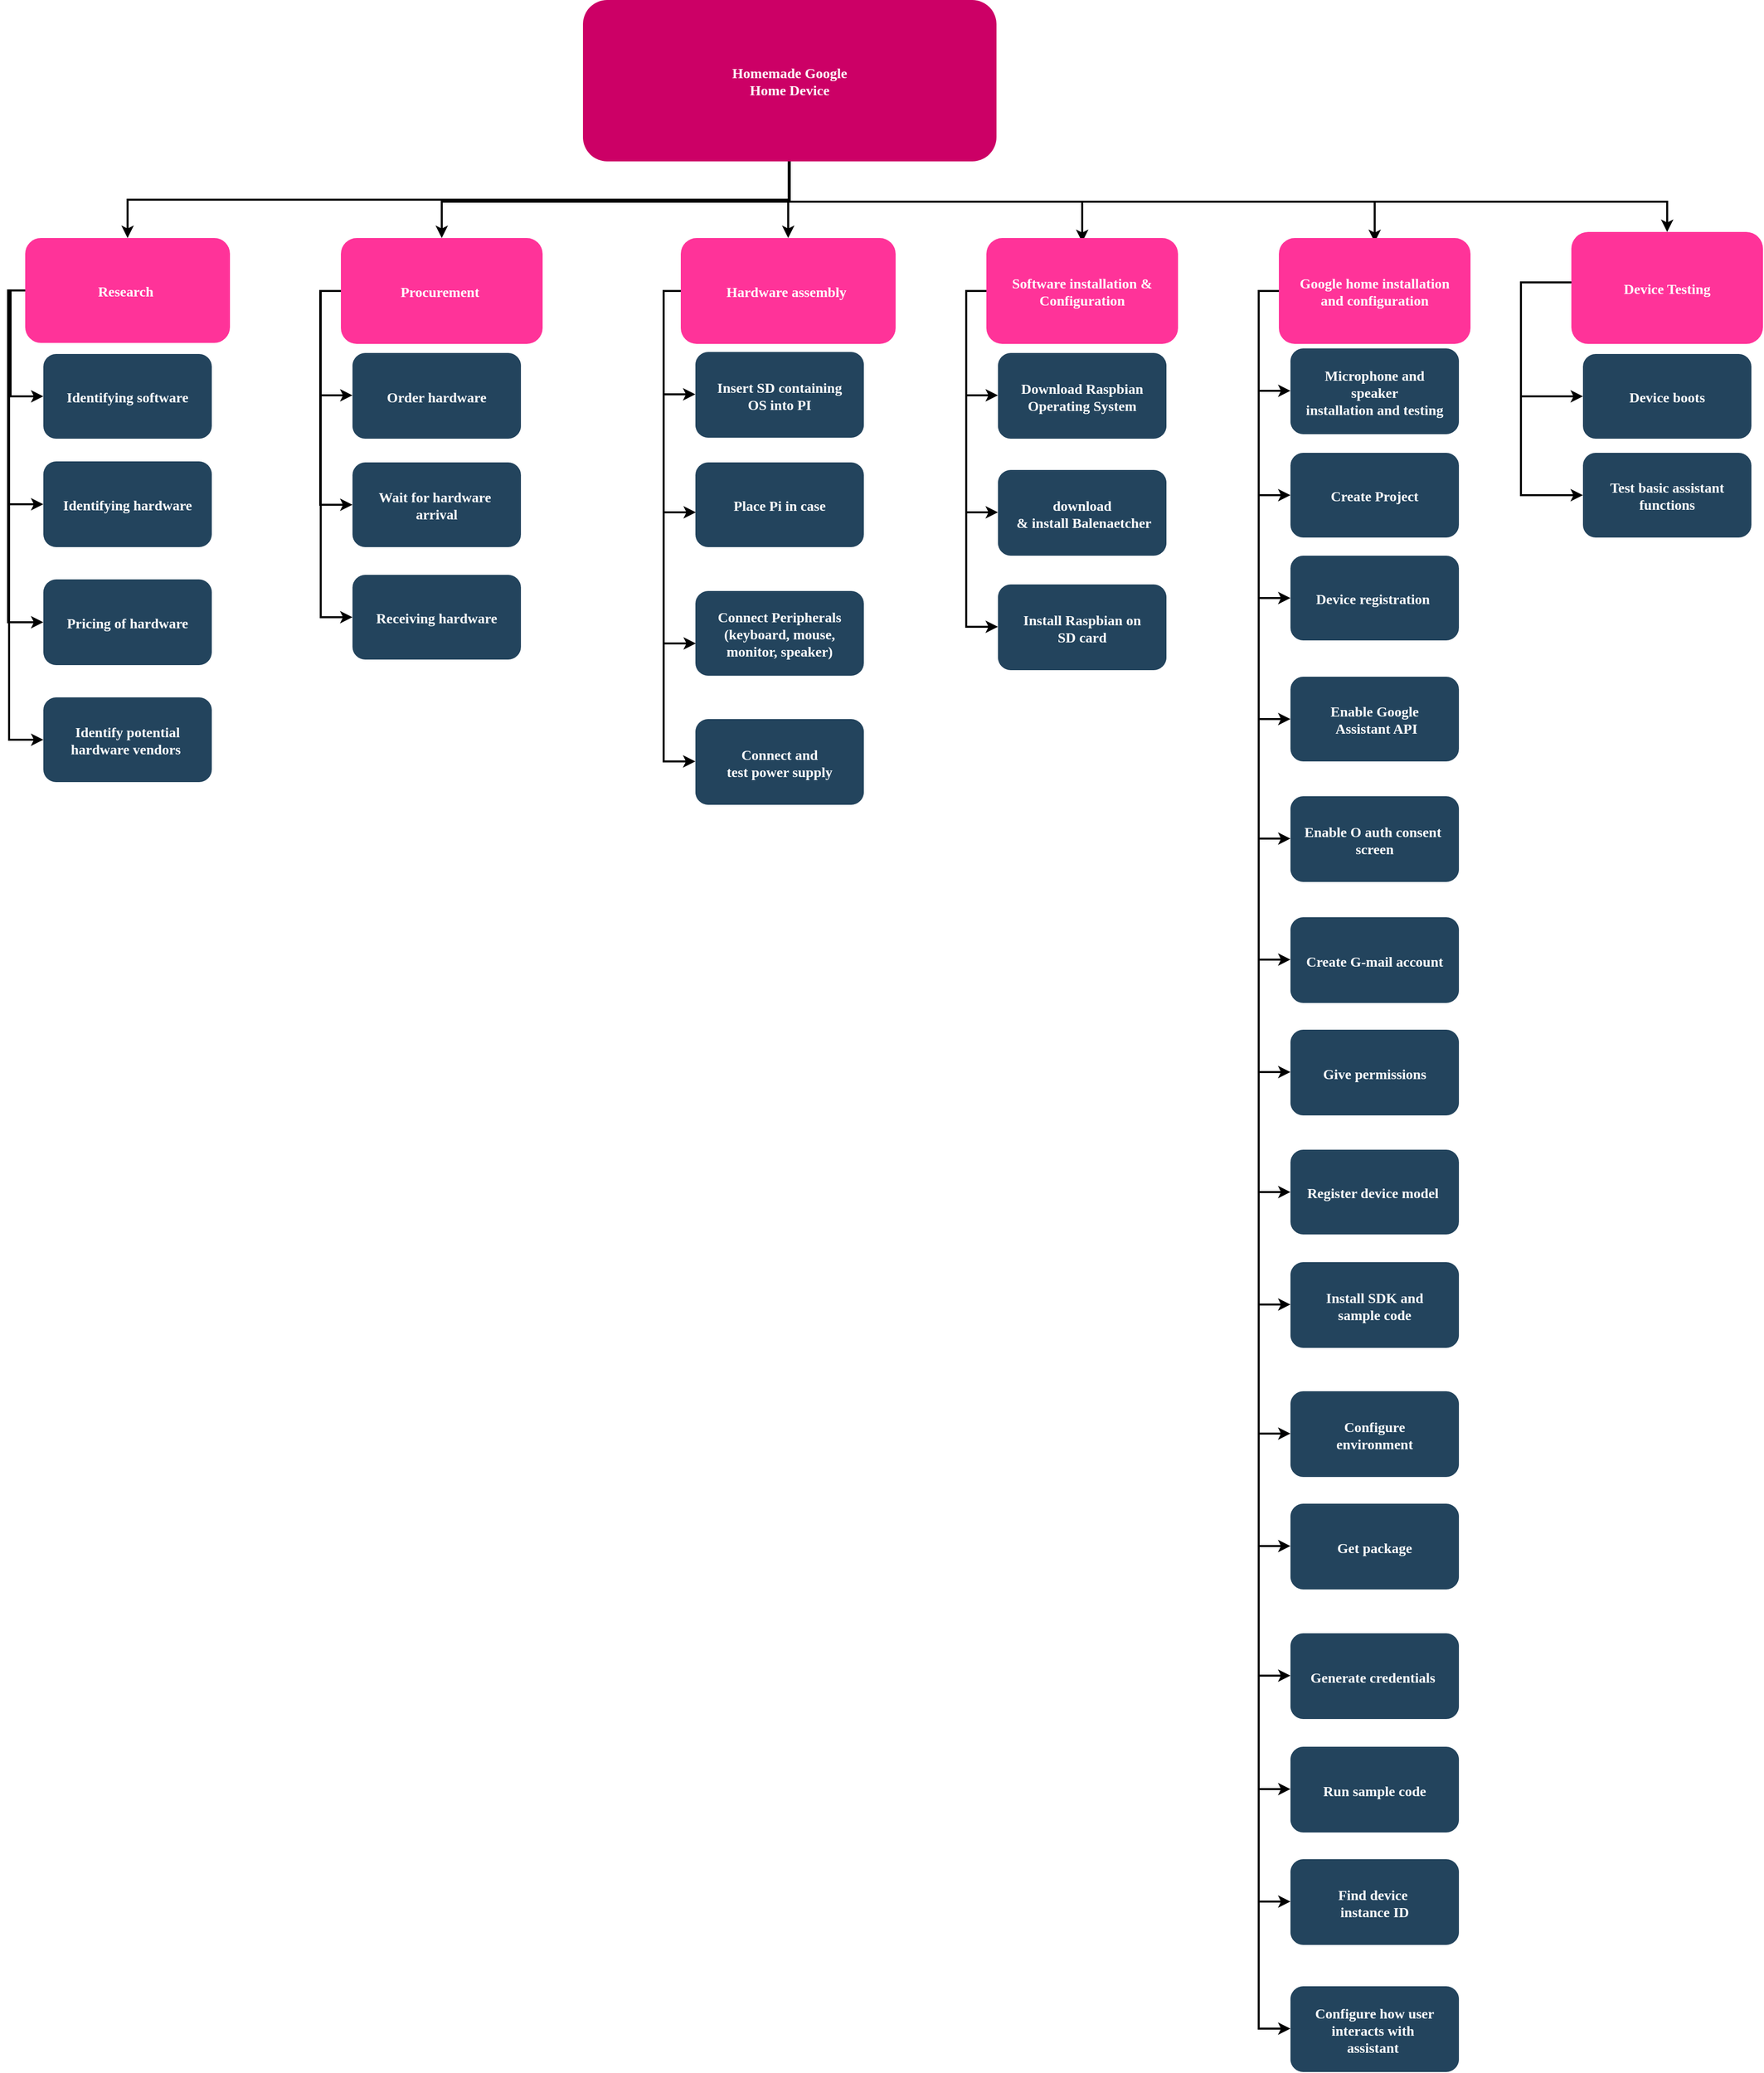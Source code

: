 <mxfile version="12.1.3" type="device" pages="1"><diagram name="Page-1" id="2c0d36ab-eaac-3732-788b-9136903baeff"><mxGraphModel dx="1108" dy="433" grid="1" gridSize="10" guides="1" tooltips="1" connect="1" arrows="1" fold="1" page="1" pageScale="1.5" pageWidth="1169" pageHeight="827" background="#ffffff" math="0" shadow="0"><root><mxCell id="0"/><mxCell id="1" parent="0"/><mxCell id="2" value="Homemade Google&#10;Home Device" style="rounded=1;fillColor=#CC0066;gradientColor=none;strokeColor=none;fontColor=#FFFFFF;fontStyle=1;fontFamily=Tahoma;fontSize=14" parent="1" vertex="1"><mxGeometry x="660" y="100" width="410" height="160" as="geometry"/></mxCell><mxCell id="13" value="Research " style="rounded=1;fillColor=#FF3399;gradientColor=none;strokeColor=none;fontColor=#FFFFFF;fontStyle=1;fontFamily=Tahoma;fontSize=14" parent="1" vertex="1"><mxGeometry x="107" y="336" width="203" height="104" as="geometry"/></mxCell><mxCell id="16" value="Identifying software" style="rounded=1;fillColor=#23445D;gradientColor=none;strokeColor=none;fontColor=#FFFFFF;fontStyle=1;fontFamily=Tahoma;fontSize=14" parent="1" vertex="1"><mxGeometry x="125" y="451" width="167" height="84" as="geometry"/></mxCell><mxCell id="61" value="" style="edgeStyle=elbowEdgeStyle;elbow=vertical;strokeWidth=2;rounded=0" parent="1" source="2" target="13" edge="1"><mxGeometry x="-23" y="135.5" width="100" height="100" as="geometry"><mxPoint x="-23" y="235.5" as="sourcePoint"/><mxPoint x="77" y="135.5" as="targetPoint"/></mxGeometry></mxCell><mxCell id="tLoKIB0Pt9iFWni56XS3-125" value="Identifying hardware" style="rounded=1;fillColor=#23445D;gradientColor=none;strokeColor=none;fontColor=#FFFFFF;fontStyle=1;fontFamily=Tahoma;fontSize=14" parent="1" vertex="1"><mxGeometry x="125" y="557.5" width="167" height="85" as="geometry"/></mxCell><mxCell id="tLoKIB0Pt9iFWni56XS3-127" value="Pricing of hardware" style="rounded=1;fillColor=#23445D;gradientColor=none;strokeColor=none;fontColor=#FFFFFF;fontStyle=1;fontFamily=Tahoma;fontSize=14" parent="1" vertex="1"><mxGeometry x="125" y="674.5" width="167" height="85" as="geometry"/></mxCell><mxCell id="tLoKIB0Pt9iFWni56XS3-129" value="Procurement " style="rounded=1;fillColor=#FF3399;gradientColor=none;strokeColor=none;fontColor=#FFFFFF;fontStyle=1;fontFamily=Tahoma;fontSize=14" parent="1" vertex="1"><mxGeometry x="420" y="336" width="200" height="105" as="geometry"/></mxCell><mxCell id="tLoKIB0Pt9iFWni56XS3-130" value="" style="edgeStyle=elbowEdgeStyle;elbow=vertical;strokeWidth=2;rounded=0;" parent="1" target="tLoKIB0Pt9iFWni56XS3-129" edge="1"><mxGeometry x="-13" y="145.5" width="100" height="100" as="geometry"><mxPoint x="864" y="260" as="sourcePoint"/><mxPoint x="212" y="345.5" as="targetPoint"/><Array as="points"><mxPoint x="864" y="300"/></Array></mxGeometry></mxCell><mxCell id="tLoKIB0Pt9iFWni56XS3-132" value="Request Funding" style="rounded=1;fillColor=#23445D;gradientColor=none;strokeColor=none;fontColor=#FFFFFF;fontStyle=1;fontFamily=Tahoma;fontSize=14" parent="1" vertex="1"><mxGeometry x="431.5" y="450" width="167" height="84" as="geometry"/></mxCell><mxCell id="tLoKIB0Pt9iFWni56XS3-134" value="Identify potential &#10;hardware vendors " style="rounded=1;fillColor=#23445D;gradientColor=none;strokeColor=none;fontColor=#FFFFFF;fontStyle=1;fontFamily=Tahoma;fontSize=14" parent="1" vertex="1"><mxGeometry x="125" y="791.5" width="167" height="84" as="geometry"/></mxCell><mxCell id="tLoKIB0Pt9iFWni56XS3-137" value="Wait for hardware &#10;arrival" style="rounded=1;fillColor=#23445D;gradientColor=none;strokeColor=none;fontColor=#FFFFFF;fontStyle=1;fontFamily=Tahoma;fontSize=14" parent="1" vertex="1"><mxGeometry x="431.5" y="558.5" width="167" height="84" as="geometry"/></mxCell><mxCell id="tLoKIB0Pt9iFWni56XS3-157" value="Order hardware" style="rounded=1;fillColor=#23445D;gradientColor=none;strokeColor=none;fontColor=#FFFFFF;fontStyle=1;fontFamily=Tahoma;fontSize=14" parent="1" vertex="1"><mxGeometry x="431.5" y="451" width="167" height="84" as="geometry"/></mxCell><mxCell id="tLoKIB0Pt9iFWni56XS3-139" value="Receiving hardware" style="rounded=1;fillColor=#23445D;gradientColor=none;strokeColor=none;fontColor=#FFFFFF;fontStyle=1;fontFamily=Tahoma;fontSize=14" parent="1" vertex="1"><mxGeometry x="431.5" y="670" width="167" height="84" as="geometry"/></mxCell><mxCell id="tLoKIB0Pt9iFWni56XS3-144" value="" style="edgeStyle=elbowEdgeStyle;elbow=vertical;strokeWidth=2;rounded=0;exitX=0.5;exitY=1;exitDx=0;exitDy=0;" parent="1" source="2" target="tLoKIB0Pt9iFWni56XS3-143" edge="1"><mxGeometry x="324" y="159.5" width="100" height="100" as="geometry"><mxPoint x="1189" y="280" as="sourcePoint"/><mxPoint x="549" y="359.5" as="targetPoint"/></mxGeometry></mxCell><mxCell id="tLoKIB0Pt9iFWni56XS3-143" value="Hardware assembly " style="rounded=1;fillColor=#FF3399;gradientColor=none;strokeColor=none;fontColor=#FFFFFF;fontStyle=1;fontFamily=Tahoma;fontSize=14" parent="1" vertex="1"><mxGeometry x="757" y="336" width="213" height="105" as="geometry"/></mxCell><mxCell id="tLoKIB0Pt9iFWni56XS3-151" value="" style="edgeStyle=elbowEdgeStyle;elbow=vertical;strokeWidth=2;rounded=0;exitX=0.5;exitY=1;exitDx=0;exitDy=0;" parent="1" source="2" edge="1"><mxGeometry x="334" y="169.5" width="100" height="100" as="geometry"><mxPoint x="862" y="276" as="sourcePoint"/><mxPoint x="1155" y="340" as="targetPoint"/></mxGeometry></mxCell><mxCell id="tLoKIB0Pt9iFWni56XS3-152" value="Software installation &amp;&#10; Configuration " style="rounded=1;fillColor=#FF3399;gradientColor=none;strokeColor=none;fontColor=#FFFFFF;fontStyle=1;fontFamily=Tahoma;fontSize=14" parent="1" vertex="1"><mxGeometry x="1060" y="336" width="190" height="105" as="geometry"/></mxCell><mxCell id="tLoKIB0Pt9iFWni56XS3-155" value="" style="edgeStyle=elbowEdgeStyle;elbow=horizontal;endArrow=classic;html=1;exitX=0;exitY=0.5;exitDx=0;exitDy=0;entryX=0;entryY=0.5;entryDx=0;entryDy=0;rounded=0;strokeWidth=2;" parent="1" source="tLoKIB0Pt9iFWni56XS3-129" target="tLoKIB0Pt9iFWni56XS3-132" edge="1"><mxGeometry width="50" height="50" relative="1" as="geometry"><mxPoint x="480" y="506" as="sourcePoint"/><mxPoint x="360" y="510" as="targetPoint"/><Array as="points"><mxPoint x="400" y="450"/></Array></mxGeometry></mxCell><mxCell id="tLoKIB0Pt9iFWni56XS3-156" value="" style="edgeStyle=elbowEdgeStyle;elbow=horizontal;endArrow=classic;html=1;exitX=0;exitY=0.5;exitDx=0;exitDy=0;entryX=0;entryY=0.5;entryDx=0;entryDy=0;rounded=0;strokeWidth=2;" parent="1" target="tLoKIB0Pt9iFWni56XS3-137" edge="1" source="tLoKIB0Pt9iFWni56XS3-129"><mxGeometry width="50" height="50" relative="1" as="geometry"><mxPoint x="419.5" y="375.5" as="sourcePoint"/><mxPoint x="431.5" y="491.5" as="targetPoint"/><Array as="points"><mxPoint x="399.5" y="449.5"/></Array></mxGeometry></mxCell><mxCell id="tLoKIB0Pt9iFWni56XS3-159" value="" style="edgeStyle=elbowEdgeStyle;elbow=horizontal;endArrow=classic;html=1;exitX=0;exitY=0.5;exitDx=0;exitDy=0;entryX=0;entryY=0.5;entryDx=0;entryDy=0;rounded=0;strokeWidth=2;" parent="1" source="tLoKIB0Pt9iFWni56XS3-129" target="tLoKIB0Pt9iFWni56XS3-139" edge="1"><mxGeometry width="50" height="50" relative="1" as="geometry"><mxPoint x="429.5" y="385.5" as="sourcePoint"/><mxPoint x="442" y="667" as="targetPoint"/><Array as="points"><mxPoint x="400" y="590"/></Array></mxGeometry></mxCell><mxCell id="tLoKIB0Pt9iFWni56XS3-161" value="" style="edgeStyle=elbowEdgeStyle;elbow=horizontal;endArrow=classic;html=1;exitX=0;exitY=0.5;exitDx=0;exitDy=0;entryX=0;entryY=0.5;entryDx=0;entryDy=0;rounded=0;strokeWidth=2;" parent="1" source="13" target="tLoKIB0Pt9iFWni56XS3-134" edge="1"><mxGeometry width="50" height="50" relative="1" as="geometry"><mxPoint x="111" y="373.5" as="sourcePoint"/><mxPoint x="123" y="730.5" as="targetPoint"/><Array as="points"><mxPoint x="91" y="587.5"/></Array></mxGeometry></mxCell><mxCell id="tLoKIB0Pt9iFWni56XS3-162" value="" style="edgeStyle=elbowEdgeStyle;elbow=horizontal;endArrow=classic;html=1;entryX=0;entryY=0.5;entryDx=0;entryDy=0;rounded=0;strokeWidth=2;exitX=0;exitY=0.5;exitDx=0;exitDy=0;" parent="1" source="13" target="tLoKIB0Pt9iFWni56XS3-127" edge="1"><mxGeometry width="50" height="50" relative="1" as="geometry"><mxPoint x="110" y="280" as="sourcePoint"/><mxPoint x="129" y="921" as="targetPoint"/><Array as="points"><mxPoint x="90" y="570"/></Array></mxGeometry></mxCell><mxCell id="tLoKIB0Pt9iFWni56XS3-163" value="" style="edgeStyle=elbowEdgeStyle;elbow=horizontal;endArrow=classic;html=1;entryX=0;entryY=0.5;entryDx=0;entryDy=0;rounded=0;strokeWidth=2;" parent="1" source="13" target="tLoKIB0Pt9iFWni56XS3-125" edge="1"><mxGeometry width="50" height="50" relative="1" as="geometry"><mxPoint x="120" y="380" as="sourcePoint"/><mxPoint x="129" y="783" as="targetPoint"/><Array as="points"><mxPoint x="90" y="520"/></Array></mxGeometry></mxCell><mxCell id="tLoKIB0Pt9iFWni56XS3-165" value="" style="edgeStyle=elbowEdgeStyle;elbow=horizontal;endArrow=classic;html=1;entryX=0;entryY=0.5;entryDx=0;entryDy=0;rounded=0;strokeWidth=2;exitX=0;exitY=0.5;exitDx=0;exitDy=0;" parent="1" source="13" edge="1" target="16"><mxGeometry width="50" height="50" relative="1" as="geometry"><mxPoint x="109.5" y="243" as="sourcePoint"/><mxPoint x="121.5" y="515.5" as="targetPoint"/><Array as="points"><mxPoint x="92.5" y="387.5"/></Array></mxGeometry></mxCell><mxCell id="tLoKIB0Pt9iFWni56XS3-171" value="Request Funding" style="rounded=1;fillColor=#23445D;gradientColor=none;strokeColor=none;fontColor=#FFFFFF;fontStyle=1;fontFamily=Tahoma;fontSize=14" parent="1" vertex="1"><mxGeometry x="771.5" y="449" width="167" height="84" as="geometry"/></mxCell><mxCell id="tLoKIB0Pt9iFWni56XS3-172" value="Insert SD containing&#10;OS into PI" style="rounded=1;fillColor=#23445D;gradientColor=none;strokeColor=none;fontColor=#FFFFFF;fontStyle=1;fontFamily=Tahoma;fontSize=14" parent="1" vertex="1"><mxGeometry x="771.5" y="450" width="167" height="84" as="geometry"/></mxCell><mxCell id="tLoKIB0Pt9iFWni56XS3-173" value="" style="edgeStyle=elbowEdgeStyle;elbow=horizontal;endArrow=classic;html=1;exitX=0;exitY=0.5;exitDx=0;exitDy=0;entryX=0;entryY=0.5;entryDx=0;entryDy=0;rounded=0;strokeWidth=2;" parent="1" target="tLoKIB0Pt9iFWni56XS3-171" edge="1" source="tLoKIB0Pt9iFWni56XS3-143"><mxGeometry width="50" height="50" relative="1" as="geometry"><mxPoint x="760" y="375" as="sourcePoint"/><mxPoint x="700" y="509" as="targetPoint"/><Array as="points"><mxPoint x="740" y="449"/></Array></mxGeometry></mxCell><mxCell id="tLoKIB0Pt9iFWni56XS3-175" value="Place Pi in case" style="rounded=1;fillColor=#23445D;gradientColor=none;strokeColor=none;fontColor=#FFFFFF;fontStyle=1;fontFamily=Tahoma;fontSize=14" parent="1" vertex="1"><mxGeometry x="771.5" y="558.5" width="167" height="84" as="geometry"/></mxCell><mxCell id="tLoKIB0Pt9iFWni56XS3-176" value="" style="edgeStyle=elbowEdgeStyle;elbow=horizontal;endArrow=classic;html=1;exitX=0;exitY=0.5;exitDx=0;exitDy=0;entryX=0;entryY=0.5;entryDx=0;entryDy=0;rounded=0;strokeWidth=2;" parent="1" source="tLoKIB0Pt9iFWni56XS3-143" edge="1"><mxGeometry width="50" height="50" relative="1" as="geometry"><mxPoint x="744" y="336" as="sourcePoint"/><mxPoint x="772" y="608" as="targetPoint"/><Array as="points"><mxPoint x="740" y="470"/></Array></mxGeometry></mxCell><mxCell id="tLoKIB0Pt9iFWni56XS3-178" value="Connect Peripherals&#10;(keyboard, mouse, &#10;monitor, speaker)" style="rounded=1;fillColor=#23445D;gradientColor=none;strokeColor=none;fontColor=#FFFFFF;fontStyle=1;fontFamily=Tahoma;fontSize=14" parent="1" vertex="1"><mxGeometry x="771.5" y="686" width="167" height="84" as="geometry"/></mxCell><mxCell id="tLoKIB0Pt9iFWni56XS3-179" value="" style="edgeStyle=elbowEdgeStyle;elbow=horizontal;endArrow=classic;html=1;exitX=0;exitY=0.5;exitDx=0;exitDy=0;entryX=0;entryY=0.5;entryDx=0;entryDy=0;rounded=0;strokeWidth=2;" parent="1" source="tLoKIB0Pt9iFWni56XS3-143" edge="1"><mxGeometry width="50" height="50" relative="1" as="geometry"><mxPoint x="760" y="622" as="sourcePoint"/><mxPoint x="772" y="738" as="targetPoint"/><Array as="points"><mxPoint x="740" y="696"/></Array></mxGeometry></mxCell><mxCell id="tLoKIB0Pt9iFWni56XS3-180" value="Request Funding" style="rounded=1;fillColor=#23445D;gradientColor=none;strokeColor=none;fontColor=#FFFFFF;fontStyle=1;fontFamily=Tahoma;fontSize=14" parent="1" vertex="1"><mxGeometry x="771.5" y="813" width="167" height="84" as="geometry"/></mxCell><mxCell id="tLoKIB0Pt9iFWni56XS3-181" value="Connect and &#10;test power supply" style="rounded=1;fillColor=#23445D;gradientColor=none;strokeColor=none;fontColor=#FFFFFF;fontStyle=1;fontFamily=Tahoma;fontSize=14" parent="1" vertex="1"><mxGeometry x="771.5" y="814" width="167" height="84" as="geometry"/></mxCell><mxCell id="tLoKIB0Pt9iFWni56XS3-182" value="" style="edgeStyle=elbowEdgeStyle;elbow=horizontal;endArrow=classic;html=1;exitX=0;exitY=0.5;exitDx=0;exitDy=0;entryX=0;entryY=0.5;entryDx=0;entryDy=0;rounded=0;strokeWidth=2;" parent="1" source="tLoKIB0Pt9iFWni56XS3-143" target="tLoKIB0Pt9iFWni56XS3-180" edge="1"><mxGeometry width="50" height="50" relative="1" as="geometry"><mxPoint x="760" y="739" as="sourcePoint"/><mxPoint x="700" y="873" as="targetPoint"/><Array as="points"><mxPoint x="740" y="813"/></Array></mxGeometry></mxCell><mxCell id="tLoKIB0Pt9iFWni56XS3-183" value="Request Funding" style="rounded=1;fillColor=#23445D;gradientColor=none;strokeColor=none;fontColor=#FFFFFF;fontStyle=1;fontFamily=Tahoma;fontSize=14" parent="1" vertex="1"><mxGeometry x="1071.5" y="450" width="167" height="84" as="geometry"/></mxCell><mxCell id="tLoKIB0Pt9iFWni56XS3-184" value="Download Raspbian&#10;Operating System" style="rounded=1;fillColor=#23445D;gradientColor=none;strokeColor=none;fontColor=#FFFFFF;fontStyle=1;fontFamily=Tahoma;fontSize=14" parent="1" vertex="1"><mxGeometry x="1071.5" y="451" width="167" height="84" as="geometry"/></mxCell><mxCell id="tLoKIB0Pt9iFWni56XS3-185" value="" style="edgeStyle=elbowEdgeStyle;elbow=horizontal;endArrow=classic;html=1;exitX=0;exitY=0.5;exitDx=0;exitDy=0;entryX=0;entryY=0.5;entryDx=0;entryDy=0;rounded=0;strokeWidth=2;" parent="1" target="tLoKIB0Pt9iFWni56XS3-183" edge="1" source="tLoKIB0Pt9iFWni56XS3-152"><mxGeometry width="50" height="50" relative="1" as="geometry"><mxPoint x="1060" y="376" as="sourcePoint"/><mxPoint x="1000" y="510" as="targetPoint"/><Array as="points"><mxPoint x="1040" y="450"/></Array></mxGeometry></mxCell><mxCell id="tLoKIB0Pt9iFWni56XS3-186" value="Request Funding" style="rounded=1;fillColor=#23445D;gradientColor=none;strokeColor=none;fontColor=#FFFFFF;fontStyle=1;fontFamily=Tahoma;fontSize=14" parent="1" vertex="1"><mxGeometry x="1071.5" y="566" width="167" height="84" as="geometry"/></mxCell><mxCell id="tLoKIB0Pt9iFWni56XS3-187" value="download &#10; &amp; install Balenaetcher" style="rounded=1;fillColor=#23445D;gradientColor=none;strokeColor=none;fontColor=#FFFFFF;fontStyle=1;fontFamily=Tahoma;fontSize=14" parent="1" vertex="1"><mxGeometry x="1071.5" y="567" width="167" height="84" as="geometry"/></mxCell><mxCell id="tLoKIB0Pt9iFWni56XS3-188" value="" style="edgeStyle=elbowEdgeStyle;elbow=horizontal;endArrow=classic;html=1;exitX=0;exitY=0.5;exitDx=0;exitDy=0;entryX=0;entryY=0.5;entryDx=0;entryDy=0;rounded=0;strokeWidth=2;" parent="1" source="tLoKIB0Pt9iFWni56XS3-152" target="tLoKIB0Pt9iFWni56XS3-186" edge="1"><mxGeometry width="50" height="50" relative="1" as="geometry"><mxPoint x="1060" y="492" as="sourcePoint"/><mxPoint x="1000" y="626" as="targetPoint"/><Array as="points"><mxPoint x="1040" y="566"/></Array></mxGeometry></mxCell><mxCell id="tLoKIB0Pt9iFWni56XS3-190" value="Request Funding" style="rounded=1;fillColor=#23445D;gradientColor=none;strokeColor=none;fontColor=#FFFFFF;fontStyle=1;fontFamily=Tahoma;fontSize=14" parent="1" vertex="1"><mxGeometry x="1071.5" y="679.5" width="167" height="84" as="geometry"/></mxCell><mxCell id="tLoKIB0Pt9iFWni56XS3-191" value="Install Raspbian on &#10;SD card" style="rounded=1;fillColor=#23445D;gradientColor=none;strokeColor=none;fontColor=#FFFFFF;fontStyle=1;fontFamily=Tahoma;fontSize=14" parent="1" vertex="1"><mxGeometry x="1071.5" y="680.5" width="167" height="84" as="geometry"/></mxCell><mxCell id="tLoKIB0Pt9iFWni56XS3-192" value="" style="edgeStyle=elbowEdgeStyle;elbow=horizontal;endArrow=classic;html=1;exitX=0;exitY=0.5;exitDx=0;exitDy=0;entryX=0;entryY=0.5;entryDx=0;entryDy=0;rounded=0;strokeWidth=2;" parent="1" source="tLoKIB0Pt9iFWni56XS3-152" target="tLoKIB0Pt9iFWni56XS3-190" edge="1"><mxGeometry width="50" height="50" relative="1" as="geometry"><mxPoint x="1060" y="605.5" as="sourcePoint"/><mxPoint x="1000" y="739.5" as="targetPoint"/><Array as="points"><mxPoint x="1040" y="679.5"/></Array></mxGeometry></mxCell><mxCell id="tLoKIB0Pt9iFWni56XS3-198" value="" style="edgeStyle=elbowEdgeStyle;elbow=vertical;strokeWidth=2;rounded=0;exitX=0.5;exitY=1;exitDx=0;exitDy=0;" parent="1" source="2" edge="1"><mxGeometry x="1007" y="214" width="100" height="100" as="geometry"><mxPoint x="1535" y="320.5" as="sourcePoint"/><mxPoint x="1445" y="340" as="targetPoint"/></mxGeometry></mxCell><mxCell id="tLoKIB0Pt9iFWni56XS3-199" value="Google home installation &#10;and configuration" style="rounded=1;fillColor=#FF3399;gradientColor=none;strokeColor=none;fontColor=#FFFFFF;fontStyle=1;fontFamily=Tahoma;fontSize=14" parent="1" vertex="1"><mxGeometry x="1350" y="336" width="190" height="105" as="geometry"/></mxCell><mxCell id="tLoKIB0Pt9iFWni56XS3-200" value="Request Funding" style="rounded=1;fillColor=#23445D;gradientColor=none;strokeColor=none;fontColor=#FFFFFF;fontStyle=1;fontFamily=Tahoma;fontSize=14" parent="1" vertex="1"><mxGeometry x="1361.5" y="445.5" width="167" height="84" as="geometry"/></mxCell><mxCell id="tLoKIB0Pt9iFWni56XS3-201" value="Microphone and &#10;speaker&#10;installation and testing" style="rounded=1;fillColor=#23445D;gradientColor=none;strokeColor=none;fontColor=#FFFFFF;fontStyle=1;fontFamily=Tahoma;fontSize=14" parent="1" vertex="1"><mxGeometry x="1361.5" y="446.5" width="167" height="84" as="geometry"/></mxCell><mxCell id="tLoKIB0Pt9iFWni56XS3-202" value="" style="edgeStyle=elbowEdgeStyle;elbow=horizontal;endArrow=classic;html=1;exitX=0;exitY=0.5;exitDx=0;exitDy=0;entryX=0;entryY=0.5;entryDx=0;entryDy=0;rounded=0;strokeWidth=2;" parent="1" source="tLoKIB0Pt9iFWni56XS3-199" target="tLoKIB0Pt9iFWni56XS3-200" edge="1"><mxGeometry width="50" height="50" relative="1" as="geometry"><mxPoint x="1350" y="371.5" as="sourcePoint"/><mxPoint x="1290" y="505.5" as="targetPoint"/><Array as="points"><mxPoint x="1330" y="445.5"/></Array></mxGeometry></mxCell><mxCell id="tLoKIB0Pt9iFWni56XS3-204" value="Enable Google&#10; Assistant API" style="rounded=1;fillColor=#23445D;gradientColor=none;strokeColor=none;fontColor=#FFFFFF;fontStyle=1;fontFamily=Tahoma;fontSize=14" parent="1" vertex="1"><mxGeometry x="1361.5" y="771" width="167" height="84" as="geometry"/></mxCell><mxCell id="tLoKIB0Pt9iFWni56XS3-205" value="" style="edgeStyle=elbowEdgeStyle;elbow=horizontal;endArrow=classic;html=1;rounded=0;strokeWidth=2;entryX=0;entryY=0.5;entryDx=0;entryDy=0;exitX=0;exitY=0.5;exitDx=0;exitDy=0;" parent="1" source="tLoKIB0Pt9iFWni56XS3-199" target="tLoKIB0Pt9iFWni56XS3-204" edge="1"><mxGeometry width="50" height="50" relative="1" as="geometry"><mxPoint x="1350" y="368" as="sourcePoint"/><mxPoint x="1340" y="640" as="targetPoint"/><Array as="points"><mxPoint x="1330" y="530"/></Array></mxGeometry></mxCell><mxCell id="tLoKIB0Pt9iFWni56XS3-210" value="Device registration " style="rounded=1;fillColor=#23445D;gradientColor=none;strokeColor=none;fontColor=#FFFFFF;fontStyle=1;fontFamily=Tahoma;fontSize=14" parent="1" vertex="1"><mxGeometry x="1361.5" y="651" width="167" height="84" as="geometry"/></mxCell><mxCell id="tLoKIB0Pt9iFWni56XS3-212" value="" style="edgeStyle=elbowEdgeStyle;elbow=horizontal;endArrow=classic;html=1;exitX=0;exitY=0.5;exitDx=0;exitDy=0;entryX=0;entryY=0.5;entryDx=0;entryDy=0;rounded=0;strokeWidth=2;" parent="1" source="tLoKIB0Pt9iFWni56XS3-199" target="tLoKIB0Pt9iFWni56XS3-210" edge="1"><mxGeometry width="50" height="50" relative="1" as="geometry"><mxPoint x="1350" y="608" as="sourcePoint"/><mxPoint x="1290" y="742" as="targetPoint"/><Array as="points"><mxPoint x="1330" y="682"/></Array></mxGeometry></mxCell><mxCell id="tLoKIB0Pt9iFWni56XS3-216" value="Create Project" style="rounded=1;fillColor=#23445D;gradientColor=none;strokeColor=none;fontColor=#FFFFFF;fontStyle=1;fontFamily=Tahoma;fontSize=14" parent="1" vertex="1"><mxGeometry x="1361.5" y="549" width="167" height="84" as="geometry"/></mxCell><mxCell id="tLoKIB0Pt9iFWni56XS3-217" value="" style="edgeStyle=elbowEdgeStyle;elbow=horizontal;endArrow=classic;html=1;exitX=0;exitY=0.5;exitDx=0;exitDy=0;entryX=0;entryY=0.5;entryDx=0;entryDy=0;rounded=0;strokeWidth=2;" parent="1" source="tLoKIB0Pt9iFWni56XS3-199" target="tLoKIB0Pt9iFWni56XS3-216" edge="1"><mxGeometry width="50" height="50" relative="1" as="geometry"><mxPoint x="1350" y="590" as="sourcePoint"/><mxPoint x="1362" y="702" as="targetPoint"/><Array as="points"><mxPoint x="1330" y="659.5"/></Array></mxGeometry></mxCell><mxCell id="tLoKIB0Pt9iFWni56XS3-218" value="Request Funding" style="rounded=1;fillColor=#23445D;gradientColor=none;strokeColor=none;fontColor=#FFFFFF;fontStyle=1;fontFamily=Tahoma;fontSize=14" parent="1" vertex="1"><mxGeometry x="1361.5" y="889.5" width="167" height="84" as="geometry"/></mxCell><mxCell id="tLoKIB0Pt9iFWni56XS3-219" value="Enable O auth consent &#10;screen" style="rounded=1;fillColor=#23445D;gradientColor=none;strokeColor=none;fontColor=#FFFFFF;fontStyle=1;fontFamily=Tahoma;fontSize=14" parent="1" vertex="1"><mxGeometry x="1361.5" y="890.5" width="167" height="84" as="geometry"/></mxCell><mxCell id="tLoKIB0Pt9iFWni56XS3-220" value="" style="edgeStyle=elbowEdgeStyle;elbow=horizontal;endArrow=classic;html=1;exitX=0;exitY=0.5;exitDx=0;exitDy=0;entryX=0;entryY=0.5;entryDx=0;entryDy=0;rounded=0;strokeWidth=2;" parent="1" source="tLoKIB0Pt9iFWni56XS3-199" target="tLoKIB0Pt9iFWni56XS3-218" edge="1"><mxGeometry width="50" height="50" relative="1" as="geometry"><mxPoint x="1350" y="820" as="sourcePoint"/><mxPoint x="1290" y="949.5" as="targetPoint"/><Array as="points"><mxPoint x="1330" y="889.5"/></Array></mxGeometry></mxCell><mxCell id="tLoKIB0Pt9iFWni56XS3-221" value="Request Funding" style="rounded=1;fillColor=#23445D;gradientColor=none;strokeColor=none;fontColor=#FFFFFF;fontStyle=1;fontFamily=Tahoma;fontSize=14" parent="1" vertex="1"><mxGeometry x="1361.5" y="1009.5" width="167" height="84" as="geometry"/></mxCell><mxCell id="tLoKIB0Pt9iFWni56XS3-222" value="Create G-mail account" style="rounded=1;fillColor=#23445D;gradientColor=none;strokeColor=none;fontColor=#FFFFFF;fontStyle=1;fontFamily=Tahoma;fontSize=14" parent="1" vertex="1"><mxGeometry x="1361.5" y="1010.5" width="167" height="84" as="geometry"/></mxCell><mxCell id="tLoKIB0Pt9iFWni56XS3-223" value="" style="edgeStyle=elbowEdgeStyle;elbow=horizontal;endArrow=classic;html=1;exitX=0;exitY=0.5;exitDx=0;exitDy=0;entryX=0;entryY=0.5;entryDx=0;entryDy=0;rounded=0;strokeWidth=2;" parent="1" source="tLoKIB0Pt9iFWni56XS3-199" target="tLoKIB0Pt9iFWni56XS3-221" edge="1"><mxGeometry width="50" height="50" relative="1" as="geometry"><mxPoint x="1350" y="940" as="sourcePoint"/><mxPoint x="1290" y="1069.5" as="targetPoint"/><Array as="points"><mxPoint x="1330" y="1009.5"/></Array></mxGeometry></mxCell><mxCell id="tLoKIB0Pt9iFWni56XS3-224" value="Request Funding" style="rounded=1;fillColor=#23445D;gradientColor=none;strokeColor=none;fontColor=#FFFFFF;fontStyle=1;fontFamily=Tahoma;fontSize=14" parent="1" vertex="1"><mxGeometry x="1361.5" y="1121" width="167" height="84" as="geometry"/></mxCell><mxCell id="tLoKIB0Pt9iFWni56XS3-225" value="Give permissions" style="rounded=1;fillColor=#23445D;gradientColor=none;strokeColor=none;fontColor=#FFFFFF;fontStyle=1;fontFamily=Tahoma;fontSize=14" parent="1" vertex="1"><mxGeometry x="1361.5" y="1122" width="167" height="84" as="geometry"/></mxCell><mxCell id="tLoKIB0Pt9iFWni56XS3-226" value="" style="edgeStyle=elbowEdgeStyle;elbow=horizontal;endArrow=classic;html=1;exitX=0;exitY=0.5;exitDx=0;exitDy=0;entryX=0;entryY=0.5;entryDx=0;entryDy=0;rounded=0;strokeWidth=2;" parent="1" source="tLoKIB0Pt9iFWni56XS3-199" target="tLoKIB0Pt9iFWni56XS3-224" edge="1"><mxGeometry width="50" height="50" relative="1" as="geometry"><mxPoint x="1350" y="1051.5" as="sourcePoint"/><mxPoint x="1290" y="1181" as="targetPoint"/><Array as="points"><mxPoint x="1330" y="1121"/></Array></mxGeometry></mxCell><mxCell id="tLoKIB0Pt9iFWni56XS3-228" value="Register device model " style="rounded=1;fillColor=#23445D;gradientColor=none;strokeColor=none;fontColor=#FFFFFF;fontStyle=1;fontFamily=Tahoma;fontSize=14" parent="1" vertex="1"><mxGeometry x="1361.5" y="1240" width="167" height="84" as="geometry"/></mxCell><mxCell id="tLoKIB0Pt9iFWni56XS3-229" value="" style="edgeStyle=elbowEdgeStyle;elbow=horizontal;endArrow=classic;html=1;exitX=0;exitY=0.5;exitDx=0;exitDy=0;entryX=0;entryY=0.5;entryDx=0;entryDy=0;rounded=0;strokeWidth=2;" parent="1" source="tLoKIB0Pt9iFWni56XS3-199" target="tLoKIB0Pt9iFWni56XS3-228" edge="1"><mxGeometry width="50" height="50" relative="1" as="geometry"><mxPoint x="1350" y="1190" as="sourcePoint"/><mxPoint x="1362" y="1302" as="targetPoint"/><Array as="points"><mxPoint x="1330" y="1259.5"/></Array></mxGeometry></mxCell><mxCell id="tLoKIB0Pt9iFWni56XS3-234" value="Request Funding" style="rounded=1;fillColor=#23445D;gradientColor=none;strokeColor=none;fontColor=#FFFFFF;fontStyle=1;fontFamily=Tahoma;fontSize=14" parent="1" vertex="1"><mxGeometry x="1361.5" y="1351.5" width="167" height="84" as="geometry"/></mxCell><mxCell id="tLoKIB0Pt9iFWni56XS3-235" value="Install SDK and &#10;sample code" style="rounded=1;fillColor=#23445D;gradientColor=none;strokeColor=none;fontColor=#FFFFFF;fontStyle=1;fontFamily=Tahoma;fontSize=14" parent="1" vertex="1"><mxGeometry x="1361.5" y="1352.5" width="167" height="84" as="geometry"/></mxCell><mxCell id="tLoKIB0Pt9iFWni56XS3-236" value="" style="edgeStyle=elbowEdgeStyle;elbow=horizontal;endArrow=classic;html=1;exitX=0;exitY=0.5;exitDx=0;exitDy=0;entryX=0;entryY=0.5;entryDx=0;entryDy=0;rounded=0;strokeWidth=2;" parent="1" source="tLoKIB0Pt9iFWni56XS3-199" target="tLoKIB0Pt9iFWni56XS3-234" edge="1"><mxGeometry width="50" height="50" relative="1" as="geometry"><mxPoint x="1350" y="1282" as="sourcePoint"/><mxPoint x="1290" y="1411.5" as="targetPoint"/><Array as="points"><mxPoint x="1330" y="1351.5"/></Array></mxGeometry></mxCell><mxCell id="tLoKIB0Pt9iFWni56XS3-237" value="Request Funding" style="rounded=1;fillColor=#23445D;gradientColor=none;strokeColor=none;fontColor=#FFFFFF;fontStyle=1;fontFamily=Tahoma;fontSize=14" parent="1" vertex="1"><mxGeometry x="1361.5" y="1479.5" width="167" height="84" as="geometry"/></mxCell><mxCell id="tLoKIB0Pt9iFWni56XS3-238" value="Configure&#10; environment " style="rounded=1;fillColor=#23445D;gradientColor=none;strokeColor=none;fontColor=#FFFFFF;fontStyle=1;fontFamily=Tahoma;fontSize=14" parent="1" vertex="1"><mxGeometry x="1361.5" y="1480.5" width="167" height="84" as="geometry"/></mxCell><mxCell id="tLoKIB0Pt9iFWni56XS3-239" value="" style="edgeStyle=elbowEdgeStyle;elbow=horizontal;endArrow=classic;html=1;exitX=0;exitY=0.5;exitDx=0;exitDy=0;entryX=0;entryY=0.5;entryDx=0;entryDy=0;rounded=0;strokeWidth=2;" parent="1" source="tLoKIB0Pt9iFWni56XS3-199" target="tLoKIB0Pt9iFWni56XS3-237" edge="1"><mxGeometry width="50" height="50" relative="1" as="geometry"><mxPoint x="1350" y="1410" as="sourcePoint"/><mxPoint x="1290" y="1539.5" as="targetPoint"/><Array as="points"><mxPoint x="1330" y="1479.5"/></Array></mxGeometry></mxCell><mxCell id="tLoKIB0Pt9iFWni56XS3-240" value="Request Funding" style="rounded=1;fillColor=#23445D;gradientColor=none;strokeColor=none;fontColor=#FFFFFF;fontStyle=1;fontFamily=Tahoma;fontSize=14" parent="1" vertex="1"><mxGeometry x="1361.5" y="1591" width="167" height="84" as="geometry"/></mxCell><mxCell id="tLoKIB0Pt9iFWni56XS3-241" value="Get package" style="rounded=1;fillColor=#23445D;gradientColor=none;strokeColor=none;fontColor=#FFFFFF;fontStyle=1;fontFamily=Tahoma;fontSize=14" parent="1" vertex="1"><mxGeometry x="1361.5" y="1592" width="167" height="84" as="geometry"/></mxCell><mxCell id="tLoKIB0Pt9iFWni56XS3-242" value="" style="edgeStyle=elbowEdgeStyle;elbow=horizontal;endArrow=classic;html=1;exitX=0;exitY=0.5;exitDx=0;exitDy=0;entryX=0;entryY=0.5;entryDx=0;entryDy=0;rounded=0;strokeWidth=2;" parent="1" source="tLoKIB0Pt9iFWni56XS3-199" target="tLoKIB0Pt9iFWni56XS3-240" edge="1"><mxGeometry width="50" height="50" relative="1" as="geometry"><mxPoint x="1350" y="1521.5" as="sourcePoint"/><mxPoint x="1290" y="1651" as="targetPoint"/><Array as="points"><mxPoint x="1330" y="1591"/></Array></mxGeometry></mxCell><mxCell id="tLoKIB0Pt9iFWni56XS3-243" value="Request Funding" style="rounded=1;fillColor=#23445D;gradientColor=none;strokeColor=none;fontColor=#FFFFFF;fontStyle=1;fontFamily=Tahoma;fontSize=14" parent="1" vertex="1"><mxGeometry x="1361.5" y="1719.5" width="167" height="84" as="geometry"/></mxCell><mxCell id="tLoKIB0Pt9iFWni56XS3-244" value="Generate credentials " style="rounded=1;fillColor=#23445D;gradientColor=none;strokeColor=none;fontColor=#FFFFFF;fontStyle=1;fontFamily=Tahoma;fontSize=14" parent="1" vertex="1"><mxGeometry x="1361.5" y="1720.5" width="167" height="84" as="geometry"/></mxCell><mxCell id="tLoKIB0Pt9iFWni56XS3-245" value="" style="edgeStyle=elbowEdgeStyle;elbow=horizontal;endArrow=classic;html=1;exitX=0;exitY=0.5;exitDx=0;exitDy=0;entryX=0;entryY=0.5;entryDx=0;entryDy=0;rounded=0;strokeWidth=2;" parent="1" source="tLoKIB0Pt9iFWni56XS3-199" target="tLoKIB0Pt9iFWni56XS3-243" edge="1"><mxGeometry width="50" height="50" relative="1" as="geometry"><mxPoint x="1350" y="1650" as="sourcePoint"/><mxPoint x="1290" y="1779.5" as="targetPoint"/><Array as="points"><mxPoint x="1330" y="1719.5"/></Array></mxGeometry></mxCell><mxCell id="tLoKIB0Pt9iFWni56XS3-246" value="Request Funding" style="rounded=1;fillColor=#23445D;gradientColor=none;strokeColor=none;fontColor=#FFFFFF;fontStyle=1;fontFamily=Tahoma;fontSize=14" parent="1" vertex="1"><mxGeometry x="1361.5" y="1832" width="167" height="84" as="geometry"/></mxCell><mxCell id="tLoKIB0Pt9iFWni56XS3-247" value="Run sample code" style="rounded=1;fillColor=#23445D;gradientColor=none;strokeColor=none;fontColor=#FFFFFF;fontStyle=1;fontFamily=Tahoma;fontSize=14" parent="1" vertex="1"><mxGeometry x="1361.5" y="1833" width="167" height="84" as="geometry"/></mxCell><mxCell id="tLoKIB0Pt9iFWni56XS3-248" value="" style="edgeStyle=elbowEdgeStyle;elbow=horizontal;endArrow=classic;html=1;exitX=0;exitY=0.5;exitDx=0;exitDy=0;entryX=0;entryY=0.5;entryDx=0;entryDy=0;rounded=0;strokeWidth=2;" parent="1" source="tLoKIB0Pt9iFWni56XS3-199" target="tLoKIB0Pt9iFWni56XS3-246" edge="1"><mxGeometry width="50" height="50" relative="1" as="geometry"><mxPoint x="1350" y="1762.5" as="sourcePoint"/><mxPoint x="1290" y="1892" as="targetPoint"/><Array as="points"><mxPoint x="1330" y="1832"/></Array></mxGeometry></mxCell><mxCell id="tLoKIB0Pt9iFWni56XS3-250" value="Request Funding" style="rounded=1;fillColor=#23445D;gradientColor=none;strokeColor=none;fontColor=#FFFFFF;fontStyle=1;fontFamily=Tahoma;fontSize=14" parent="1" vertex="1"><mxGeometry x="1361.5" y="1943.5" width="167" height="84" as="geometry"/></mxCell><mxCell id="tLoKIB0Pt9iFWni56XS3-251" value="Find device &#10;instance ID" style="rounded=1;fillColor=#23445D;gradientColor=none;strokeColor=none;fontColor=#FFFFFF;fontStyle=1;fontFamily=Tahoma;fontSize=14" parent="1" vertex="1"><mxGeometry x="1361.5" y="1944.5" width="167" height="84" as="geometry"/></mxCell><mxCell id="tLoKIB0Pt9iFWni56XS3-252" value="" style="edgeStyle=elbowEdgeStyle;elbow=horizontal;endArrow=classic;html=1;exitX=0;exitY=0.5;exitDx=0;exitDy=0;entryX=0;entryY=0.5;entryDx=0;entryDy=0;rounded=0;strokeWidth=2;" parent="1" source="tLoKIB0Pt9iFWni56XS3-199" target="tLoKIB0Pt9iFWni56XS3-250" edge="1"><mxGeometry width="50" height="50" relative="1" as="geometry"><mxPoint x="1350" y="1874" as="sourcePoint"/><mxPoint x="1290" y="2003.5" as="targetPoint"/><Array as="points"><mxPoint x="1330" y="1943.5"/></Array></mxGeometry></mxCell><mxCell id="tLoKIB0Pt9iFWni56XS3-253" value="Request Funding" style="rounded=1;fillColor=#23445D;gradientColor=none;strokeColor=none;fontColor=#FFFFFF;fontStyle=1;fontFamily=Tahoma;fontSize=14" parent="1" vertex="1"><mxGeometry x="1361.5" y="2069.5" width="167" height="84" as="geometry"/></mxCell><mxCell id="tLoKIB0Pt9iFWni56XS3-254" value="Configure how user&#10;interacts with &#10;assistant " style="rounded=1;fillColor=#23445D;gradientColor=none;strokeColor=none;fontColor=#FFFFFF;fontStyle=1;fontFamily=Tahoma;fontSize=14" parent="1" vertex="1"><mxGeometry x="1361.5" y="2070.5" width="167" height="84" as="geometry"/></mxCell><mxCell id="tLoKIB0Pt9iFWni56XS3-255" value="" style="edgeStyle=elbowEdgeStyle;elbow=horizontal;endArrow=classic;html=1;exitX=0;exitY=0.5;exitDx=0;exitDy=0;entryX=0;entryY=0.5;entryDx=0;entryDy=0;rounded=0;strokeWidth=2;" parent="1" source="tLoKIB0Pt9iFWni56XS3-199" target="tLoKIB0Pt9iFWni56XS3-253" edge="1"><mxGeometry width="50" height="50" relative="1" as="geometry"><mxPoint x="1350" y="2000" as="sourcePoint"/><mxPoint x="1290" y="2129.5" as="targetPoint"/><Array as="points"><mxPoint x="1330" y="2069.5"/></Array></mxGeometry></mxCell><mxCell id="tLoKIB0Pt9iFWni56XS3-256" value="Device Testing" style="rounded=1;fillColor=#FF3399;gradientColor=none;strokeColor=none;fontColor=#FFFFFF;fontStyle=1;fontFamily=Tahoma;fontSize=14" parent="1" vertex="1"><mxGeometry x="1640" y="330" width="190" height="111" as="geometry"/></mxCell><mxCell id="tLoKIB0Pt9iFWni56XS3-257" value="" style="edgeStyle=elbowEdgeStyle;elbow=vertical;strokeWidth=2;rounded=0;exitX=0.5;exitY=1;exitDx=0;exitDy=0;entryX=0.5;entryY=0;entryDx=0;entryDy=0;" parent="1" source="2" target="tLoKIB0Pt9iFWni56XS3-256" edge="1"><mxGeometry x="1642" y="99" width="100" height="100" as="geometry"><mxPoint x="985" y="170" as="sourcePoint"/><mxPoint x="2095" y="210" as="targetPoint"/><Array as="points"><mxPoint x="1480" y="300"/><mxPoint x="1300" y="300"/><mxPoint x="1645" y="240"/></Array></mxGeometry></mxCell><mxCell id="tLoKIB0Pt9iFWni56XS3-259" value="Device boots" style="rounded=1;fillColor=#23445D;gradientColor=none;strokeColor=none;fontColor=#FFFFFF;fontStyle=1;fontFamily=Tahoma;fontSize=14" parent="1" vertex="1"><mxGeometry x="1651.5" y="451" width="167" height="84" as="geometry"/></mxCell><mxCell id="tLoKIB0Pt9iFWni56XS3-260" value="" style="edgeStyle=elbowEdgeStyle;elbow=horizontal;endArrow=classic;html=1;entryX=0;entryY=0.5;entryDx=0;entryDy=0;rounded=0;strokeWidth=2;" parent="1" target="tLoKIB0Pt9iFWni56XS3-259" edge="1"><mxGeometry width="50" height="50" relative="1" as="geometry"><mxPoint x="1640" y="380" as="sourcePoint"/><mxPoint x="1622" y="523.333" as="targetPoint"/><Array as="points"><mxPoint x="1590" y="480.5"/></Array></mxGeometry></mxCell><mxCell id="tLoKIB0Pt9iFWni56XS3-262" value="Test basic assistant&#10;functions" style="rounded=1;fillColor=#23445D;gradientColor=none;strokeColor=none;fontColor=#FFFFFF;fontStyle=1;fontFamily=Tahoma;fontSize=14" parent="1" vertex="1"><mxGeometry x="1651.5" y="549" width="167" height="84" as="geometry"/></mxCell><mxCell id="tLoKIB0Pt9iFWni56XS3-263" value="" style="edgeStyle=elbowEdgeStyle;elbow=horizontal;endArrow=classic;html=1;entryX=0;entryY=0.5;entryDx=0;entryDy=0;rounded=0;strokeWidth=2;" parent="1" target="tLoKIB0Pt9iFWni56XS3-262" edge="1"><mxGeometry width="50" height="50" relative="1" as="geometry"><mxPoint x="1640" y="380" as="sourcePoint"/><mxPoint x="1622" y="658.333" as="targetPoint"/><Array as="points"><mxPoint x="1590" y="616"/></Array></mxGeometry></mxCell></root></mxGraphModel></diagram></mxfile>